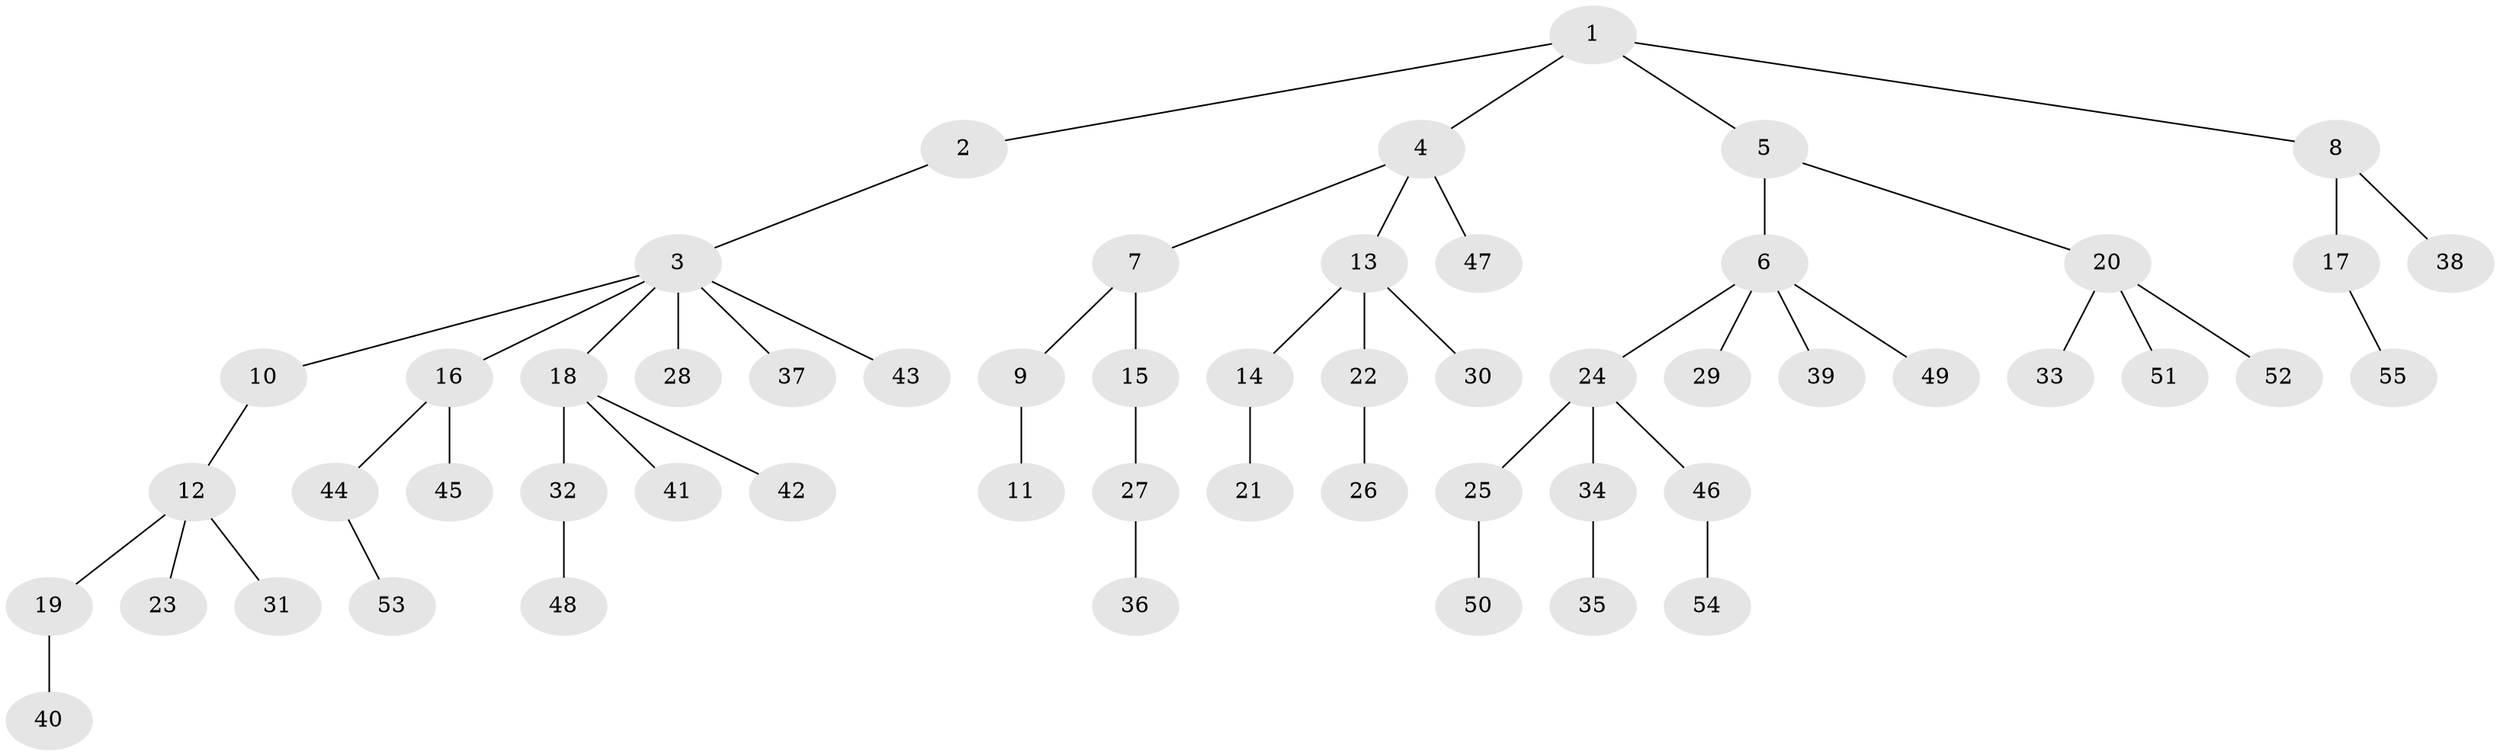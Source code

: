 // Generated by graph-tools (version 1.1) at 2025/15/03/09/25 04:15:38]
// undirected, 55 vertices, 54 edges
graph export_dot {
graph [start="1"]
  node [color=gray90,style=filled];
  1;
  2;
  3;
  4;
  5;
  6;
  7;
  8;
  9;
  10;
  11;
  12;
  13;
  14;
  15;
  16;
  17;
  18;
  19;
  20;
  21;
  22;
  23;
  24;
  25;
  26;
  27;
  28;
  29;
  30;
  31;
  32;
  33;
  34;
  35;
  36;
  37;
  38;
  39;
  40;
  41;
  42;
  43;
  44;
  45;
  46;
  47;
  48;
  49;
  50;
  51;
  52;
  53;
  54;
  55;
  1 -- 2;
  1 -- 4;
  1 -- 5;
  1 -- 8;
  2 -- 3;
  3 -- 10;
  3 -- 16;
  3 -- 18;
  3 -- 28;
  3 -- 37;
  3 -- 43;
  4 -- 7;
  4 -- 13;
  4 -- 47;
  5 -- 6;
  5 -- 20;
  6 -- 24;
  6 -- 29;
  6 -- 39;
  6 -- 49;
  7 -- 9;
  7 -- 15;
  8 -- 17;
  8 -- 38;
  9 -- 11;
  10 -- 12;
  12 -- 19;
  12 -- 23;
  12 -- 31;
  13 -- 14;
  13 -- 22;
  13 -- 30;
  14 -- 21;
  15 -- 27;
  16 -- 44;
  16 -- 45;
  17 -- 55;
  18 -- 32;
  18 -- 41;
  18 -- 42;
  19 -- 40;
  20 -- 33;
  20 -- 51;
  20 -- 52;
  22 -- 26;
  24 -- 25;
  24 -- 34;
  24 -- 46;
  25 -- 50;
  27 -- 36;
  32 -- 48;
  34 -- 35;
  44 -- 53;
  46 -- 54;
}
